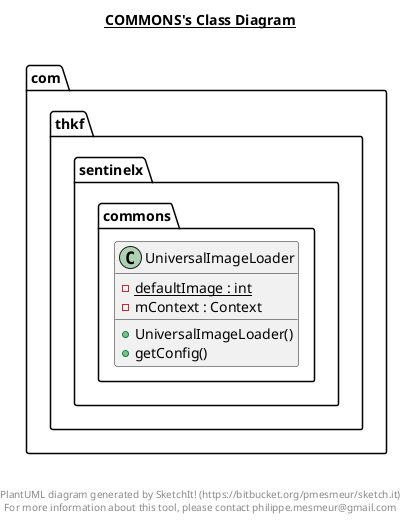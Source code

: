 @startuml

title __COMMONS's Class Diagram__\n

  package com.thkf.sentinelx {
    package com.thkf.sentinelx.commons {
      class UniversalImageLoader {
          {static} - defaultImage : int
          - mContext : Context
          + UniversalImageLoader()
          + getConfig()
      }
    }
  }
  



right footer


PlantUML diagram generated by SketchIt! (https://bitbucket.org/pmesmeur/sketch.it)
For more information about this tool, please contact philippe.mesmeur@gmail.com
endfooter

@enduml
